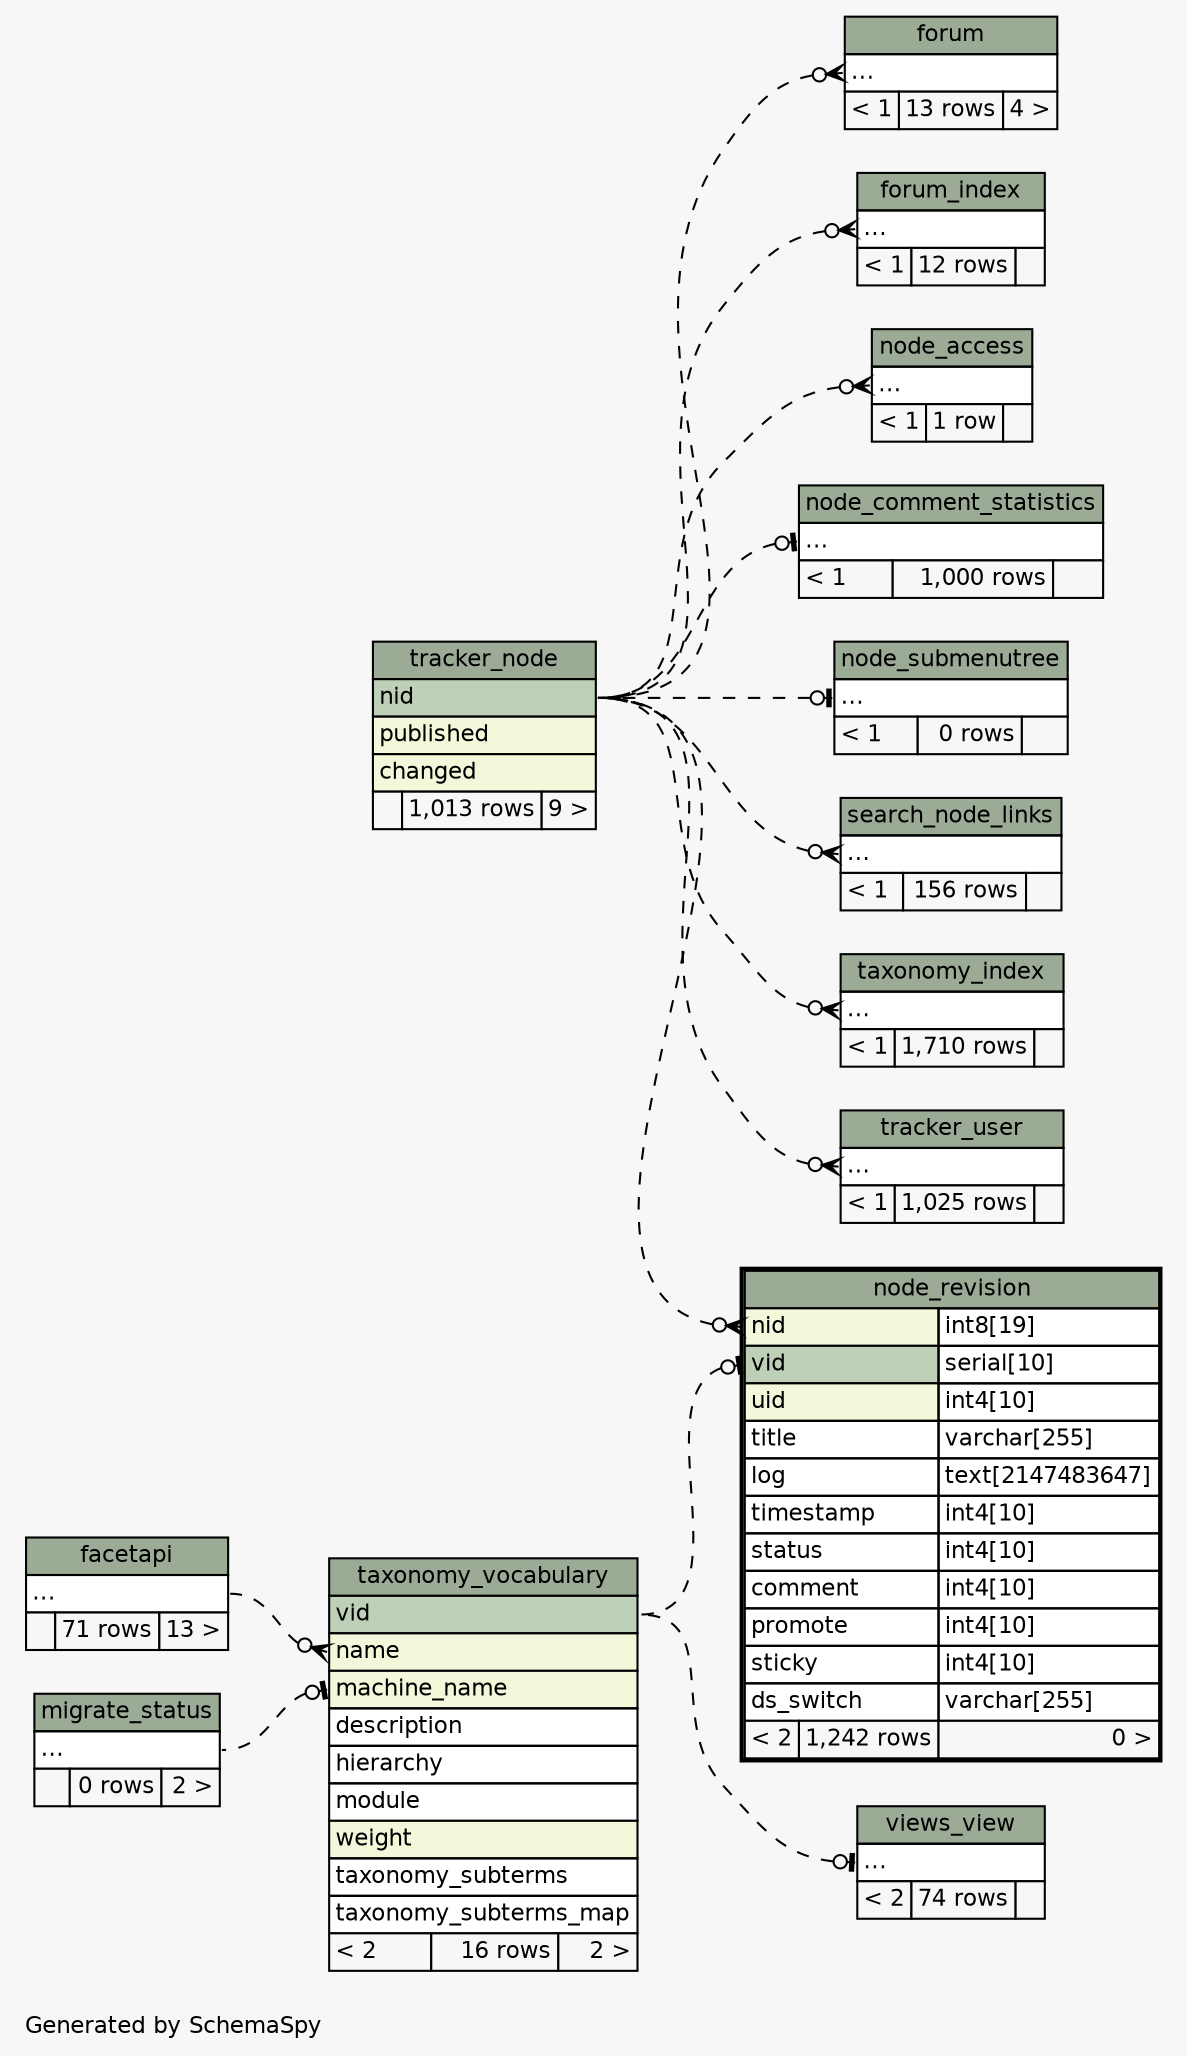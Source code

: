 // dot 2.30.1 on Mac OS X 10.8.3
// SchemaSpy rev 590
digraph "impliedTwoDegreesRelationshipsDiagram" {
  graph [
    rankdir="RL"
    bgcolor="#f7f7f7"
    label="\nGenerated by SchemaSpy"
    labeljust="l"
    nodesep="0.18"
    ranksep="0.46"
    fontname="Helvetica"
    fontsize="11"
  ];
  node [
    fontname="Helvetica"
    fontsize="11"
    shape="plaintext"
  ];
  edge [
    arrowsize="0.8"
  ];
  "forum":"elipses":w -> "tracker_node":"nid":e [arrowhead=none dir=back arrowtail=crowodot style=dashed];
  "forum_index":"elipses":w -> "tracker_node":"nid":e [arrowhead=none dir=back arrowtail=crowodot style=dashed];
  "node_access":"elipses":w -> "tracker_node":"nid":e [arrowhead=none dir=back arrowtail=crowodot style=dashed];
  "node_comment_statistics":"elipses":w -> "tracker_node":"nid":e [arrowhead=none dir=back arrowtail=teeodot style=dashed];
  "node_revision":"nid":w -> "tracker_node":"nid":e [arrowhead=none dir=back arrowtail=crowodot style=dashed];
  "node_revision":"vid":w -> "taxonomy_vocabulary":"vid":e [arrowhead=none dir=back arrowtail=teeodot style=dashed];
  "node_submenutree":"elipses":w -> "tracker_node":"nid":e [arrowhead=none dir=back arrowtail=teeodot style=dashed];
  "search_node_links":"elipses":w -> "tracker_node":"nid":e [arrowhead=none dir=back arrowtail=crowodot style=dashed];
  "taxonomy_index":"elipses":w -> "tracker_node":"nid":e [arrowhead=none dir=back arrowtail=crowodot style=dashed];
  "taxonomy_vocabulary":"machine_name":w -> "migrate_status":"elipses":e [arrowhead=none dir=back arrowtail=teeodot style=dashed];
  "taxonomy_vocabulary":"name":w -> "facetapi":"elipses":e [arrowhead=none dir=back arrowtail=crowodot style=dashed];
  "tracker_user":"elipses":w -> "tracker_node":"nid":e [arrowhead=none dir=back arrowtail=crowodot style=dashed];
  "views_view":"elipses":w -> "taxonomy_vocabulary":"vid":e [arrowhead=none dir=back arrowtail=teeodot style=dashed];
  "facetapi" [
    label=<
    <TABLE BORDER="0" CELLBORDER="1" CELLSPACING="0" BGCOLOR="#ffffff">
      <TR><TD COLSPAN="3" BGCOLOR="#9bab96" ALIGN="CENTER">facetapi</TD></TR>
      <TR><TD PORT="elipses" COLSPAN="3" ALIGN="LEFT">...</TD></TR>
      <TR><TD ALIGN="LEFT" BGCOLOR="#f7f7f7">  </TD><TD ALIGN="RIGHT" BGCOLOR="#f7f7f7">71 rows</TD><TD ALIGN="RIGHT" BGCOLOR="#f7f7f7">13 &gt;</TD></TR>
    </TABLE>>
    URL="facetapi.html"
    tooltip="facetapi"
  ];
  "forum" [
    label=<
    <TABLE BORDER="0" CELLBORDER="1" CELLSPACING="0" BGCOLOR="#ffffff">
      <TR><TD COLSPAN="3" BGCOLOR="#9bab96" ALIGN="CENTER">forum</TD></TR>
      <TR><TD PORT="elipses" COLSPAN="3" ALIGN="LEFT">...</TD></TR>
      <TR><TD ALIGN="LEFT" BGCOLOR="#f7f7f7">&lt; 1</TD><TD ALIGN="RIGHT" BGCOLOR="#f7f7f7">13 rows</TD><TD ALIGN="RIGHT" BGCOLOR="#f7f7f7">4 &gt;</TD></TR>
    </TABLE>>
    URL="forum.html"
    tooltip="forum"
  ];
  "forum_index" [
    label=<
    <TABLE BORDER="0" CELLBORDER="1" CELLSPACING="0" BGCOLOR="#ffffff">
      <TR><TD COLSPAN="3" BGCOLOR="#9bab96" ALIGN="CENTER">forum_index</TD></TR>
      <TR><TD PORT="elipses" COLSPAN="3" ALIGN="LEFT">...</TD></TR>
      <TR><TD ALIGN="LEFT" BGCOLOR="#f7f7f7">&lt; 1</TD><TD ALIGN="RIGHT" BGCOLOR="#f7f7f7">12 rows</TD><TD ALIGN="RIGHT" BGCOLOR="#f7f7f7">  </TD></TR>
    </TABLE>>
    URL="forum_index.html"
    tooltip="forum_index"
  ];
  "migrate_status" [
    label=<
    <TABLE BORDER="0" CELLBORDER="1" CELLSPACING="0" BGCOLOR="#ffffff">
      <TR><TD COLSPAN="3" BGCOLOR="#9bab96" ALIGN="CENTER">migrate_status</TD></TR>
      <TR><TD PORT="elipses" COLSPAN="3" ALIGN="LEFT">...</TD></TR>
      <TR><TD ALIGN="LEFT" BGCOLOR="#f7f7f7">  </TD><TD ALIGN="RIGHT" BGCOLOR="#f7f7f7">0 rows</TD><TD ALIGN="RIGHT" BGCOLOR="#f7f7f7">2 &gt;</TD></TR>
    </TABLE>>
    URL="migrate_status.html"
    tooltip="migrate_status"
  ];
  "node_access" [
    label=<
    <TABLE BORDER="0" CELLBORDER="1" CELLSPACING="0" BGCOLOR="#ffffff">
      <TR><TD COLSPAN="3" BGCOLOR="#9bab96" ALIGN="CENTER">node_access</TD></TR>
      <TR><TD PORT="elipses" COLSPAN="3" ALIGN="LEFT">...</TD></TR>
      <TR><TD ALIGN="LEFT" BGCOLOR="#f7f7f7">&lt; 1</TD><TD ALIGN="RIGHT" BGCOLOR="#f7f7f7">1 row</TD><TD ALIGN="RIGHT" BGCOLOR="#f7f7f7">  </TD></TR>
    </TABLE>>
    URL="node_access.html"
    tooltip="node_access"
  ];
  "node_comment_statistics" [
    label=<
    <TABLE BORDER="0" CELLBORDER="1" CELLSPACING="0" BGCOLOR="#ffffff">
      <TR><TD COLSPAN="3" BGCOLOR="#9bab96" ALIGN="CENTER">node_comment_statistics</TD></TR>
      <TR><TD PORT="elipses" COLSPAN="3" ALIGN="LEFT">...</TD></TR>
      <TR><TD ALIGN="LEFT" BGCOLOR="#f7f7f7">&lt; 1</TD><TD ALIGN="RIGHT" BGCOLOR="#f7f7f7">1,000 rows</TD><TD ALIGN="RIGHT" BGCOLOR="#f7f7f7">  </TD></TR>
    </TABLE>>
    URL="node_comment_statistics.html"
    tooltip="node_comment_statistics"
  ];
  "node_revision" [
    label=<
    <TABLE BORDER="2" CELLBORDER="1" CELLSPACING="0" BGCOLOR="#ffffff">
      <TR><TD COLSPAN="3" BGCOLOR="#9bab96" ALIGN="CENTER">node_revision</TD></TR>
      <TR><TD PORT="nid" COLSPAN="2" BGCOLOR="#f4f7da" ALIGN="LEFT">nid</TD><TD PORT="nid.type" ALIGN="LEFT">int8[19]</TD></TR>
      <TR><TD PORT="vid" COLSPAN="2" BGCOLOR="#bed1b8" ALIGN="LEFT">vid</TD><TD PORT="vid.type" ALIGN="LEFT">serial[10]</TD></TR>
      <TR><TD PORT="uid" COLSPAN="2" BGCOLOR="#f4f7da" ALIGN="LEFT">uid</TD><TD PORT="uid.type" ALIGN="LEFT">int4[10]</TD></TR>
      <TR><TD PORT="title" COLSPAN="2" ALIGN="LEFT">title</TD><TD PORT="title.type" ALIGN="LEFT">varchar[255]</TD></TR>
      <TR><TD PORT="log" COLSPAN="2" ALIGN="LEFT">log</TD><TD PORT="log.type" ALIGN="LEFT">text[2147483647]</TD></TR>
      <TR><TD PORT="timestamp" COLSPAN="2" ALIGN="LEFT">timestamp</TD><TD PORT="timestamp.type" ALIGN="LEFT">int4[10]</TD></TR>
      <TR><TD PORT="status" COLSPAN="2" ALIGN="LEFT">status</TD><TD PORT="status.type" ALIGN="LEFT">int4[10]</TD></TR>
      <TR><TD PORT="comment" COLSPAN="2" ALIGN="LEFT">comment</TD><TD PORT="comment.type" ALIGN="LEFT">int4[10]</TD></TR>
      <TR><TD PORT="promote" COLSPAN="2" ALIGN="LEFT">promote</TD><TD PORT="promote.type" ALIGN="LEFT">int4[10]</TD></TR>
      <TR><TD PORT="sticky" COLSPAN="2" ALIGN="LEFT">sticky</TD><TD PORT="sticky.type" ALIGN="LEFT">int4[10]</TD></TR>
      <TR><TD PORT="ds_switch" COLSPAN="2" ALIGN="LEFT">ds_switch</TD><TD PORT="ds_switch.type" ALIGN="LEFT">varchar[255]</TD></TR>
      <TR><TD ALIGN="LEFT" BGCOLOR="#f7f7f7">&lt; 2</TD><TD ALIGN="RIGHT" BGCOLOR="#f7f7f7">1,242 rows</TD><TD ALIGN="RIGHT" BGCOLOR="#f7f7f7">0 &gt;</TD></TR>
    </TABLE>>
    URL="node_revision.html"
    tooltip="node_revision"
  ];
  "node_submenutree" [
    label=<
    <TABLE BORDER="0" CELLBORDER="1" CELLSPACING="0" BGCOLOR="#ffffff">
      <TR><TD COLSPAN="3" BGCOLOR="#9bab96" ALIGN="CENTER">node_submenutree</TD></TR>
      <TR><TD PORT="elipses" COLSPAN="3" ALIGN="LEFT">...</TD></TR>
      <TR><TD ALIGN="LEFT" BGCOLOR="#f7f7f7">&lt; 1</TD><TD ALIGN="RIGHT" BGCOLOR="#f7f7f7">0 rows</TD><TD ALIGN="RIGHT" BGCOLOR="#f7f7f7">  </TD></TR>
    </TABLE>>
    URL="node_submenutree.html"
    tooltip="node_submenutree"
  ];
  "search_node_links" [
    label=<
    <TABLE BORDER="0" CELLBORDER="1" CELLSPACING="0" BGCOLOR="#ffffff">
      <TR><TD COLSPAN="3" BGCOLOR="#9bab96" ALIGN="CENTER">search_node_links</TD></TR>
      <TR><TD PORT="elipses" COLSPAN="3" ALIGN="LEFT">...</TD></TR>
      <TR><TD ALIGN="LEFT" BGCOLOR="#f7f7f7">&lt; 1</TD><TD ALIGN="RIGHT" BGCOLOR="#f7f7f7">156 rows</TD><TD ALIGN="RIGHT" BGCOLOR="#f7f7f7">  </TD></TR>
    </TABLE>>
    URL="search_node_links.html"
    tooltip="search_node_links"
  ];
  "taxonomy_index" [
    label=<
    <TABLE BORDER="0" CELLBORDER="1" CELLSPACING="0" BGCOLOR="#ffffff">
      <TR><TD COLSPAN="3" BGCOLOR="#9bab96" ALIGN="CENTER">taxonomy_index</TD></TR>
      <TR><TD PORT="elipses" COLSPAN="3" ALIGN="LEFT">...</TD></TR>
      <TR><TD ALIGN="LEFT" BGCOLOR="#f7f7f7">&lt; 1</TD><TD ALIGN="RIGHT" BGCOLOR="#f7f7f7">1,710 rows</TD><TD ALIGN="RIGHT" BGCOLOR="#f7f7f7">  </TD></TR>
    </TABLE>>
    URL="taxonomy_index.html"
    tooltip="taxonomy_index"
  ];
  "taxonomy_vocabulary" [
    label=<
    <TABLE BORDER="0" CELLBORDER="1" CELLSPACING="0" BGCOLOR="#ffffff">
      <TR><TD COLSPAN="3" BGCOLOR="#9bab96" ALIGN="CENTER">taxonomy_vocabulary</TD></TR>
      <TR><TD PORT="vid" COLSPAN="3" BGCOLOR="#bed1b8" ALIGN="LEFT">vid</TD></TR>
      <TR><TD PORT="name" COLSPAN="3" BGCOLOR="#f4f7da" ALIGN="LEFT">name</TD></TR>
      <TR><TD PORT="machine_name" COLSPAN="3" BGCOLOR="#f4f7da" ALIGN="LEFT">machine_name</TD></TR>
      <TR><TD PORT="description" COLSPAN="3" ALIGN="LEFT">description</TD></TR>
      <TR><TD PORT="hierarchy" COLSPAN="3" ALIGN="LEFT">hierarchy</TD></TR>
      <TR><TD PORT="module" COLSPAN="3" ALIGN="LEFT">module</TD></TR>
      <TR><TD PORT="weight" COLSPAN="3" BGCOLOR="#f4f7da" ALIGN="LEFT">weight</TD></TR>
      <TR><TD PORT="taxonomy_subterms" COLSPAN="3" ALIGN="LEFT">taxonomy_subterms</TD></TR>
      <TR><TD PORT="taxonomy_subterms_map" COLSPAN="3" ALIGN="LEFT">taxonomy_subterms_map</TD></TR>
      <TR><TD ALIGN="LEFT" BGCOLOR="#f7f7f7">&lt; 2</TD><TD ALIGN="RIGHT" BGCOLOR="#f7f7f7">16 rows</TD><TD ALIGN="RIGHT" BGCOLOR="#f7f7f7">2 &gt;</TD></TR>
    </TABLE>>
    URL="taxonomy_vocabulary.html"
    tooltip="taxonomy_vocabulary"
  ];
  "tracker_node" [
    label=<
    <TABLE BORDER="0" CELLBORDER="1" CELLSPACING="0" BGCOLOR="#ffffff">
      <TR><TD COLSPAN="3" BGCOLOR="#9bab96" ALIGN="CENTER">tracker_node</TD></TR>
      <TR><TD PORT="nid" COLSPAN="3" BGCOLOR="#bed1b8" ALIGN="LEFT">nid</TD></TR>
      <TR><TD PORT="published" COLSPAN="3" BGCOLOR="#f4f7da" ALIGN="LEFT">published</TD></TR>
      <TR><TD PORT="changed" COLSPAN="3" BGCOLOR="#f4f7da" ALIGN="LEFT">changed</TD></TR>
      <TR><TD ALIGN="LEFT" BGCOLOR="#f7f7f7">  </TD><TD ALIGN="RIGHT" BGCOLOR="#f7f7f7">1,013 rows</TD><TD ALIGN="RIGHT" BGCOLOR="#f7f7f7">9 &gt;</TD></TR>
    </TABLE>>
    URL="tracker_node.html"
    tooltip="tracker_node"
  ];
  "tracker_user" [
    label=<
    <TABLE BORDER="0" CELLBORDER="1" CELLSPACING="0" BGCOLOR="#ffffff">
      <TR><TD COLSPAN="3" BGCOLOR="#9bab96" ALIGN="CENTER">tracker_user</TD></TR>
      <TR><TD PORT="elipses" COLSPAN="3" ALIGN="LEFT">...</TD></TR>
      <TR><TD ALIGN="LEFT" BGCOLOR="#f7f7f7">&lt; 1</TD><TD ALIGN="RIGHT" BGCOLOR="#f7f7f7">1,025 rows</TD><TD ALIGN="RIGHT" BGCOLOR="#f7f7f7">  </TD></TR>
    </TABLE>>
    URL="tracker_user.html"
    tooltip="tracker_user"
  ];
  "views_view" [
    label=<
    <TABLE BORDER="0" CELLBORDER="1" CELLSPACING="0" BGCOLOR="#ffffff">
      <TR><TD COLSPAN="3" BGCOLOR="#9bab96" ALIGN="CENTER">views_view</TD></TR>
      <TR><TD PORT="elipses" COLSPAN="3" ALIGN="LEFT">...</TD></TR>
      <TR><TD ALIGN="LEFT" BGCOLOR="#f7f7f7">&lt; 2</TD><TD ALIGN="RIGHT" BGCOLOR="#f7f7f7">74 rows</TD><TD ALIGN="RIGHT" BGCOLOR="#f7f7f7">  </TD></TR>
    </TABLE>>
    URL="views_view.html"
    tooltip="views_view"
  ];
}
